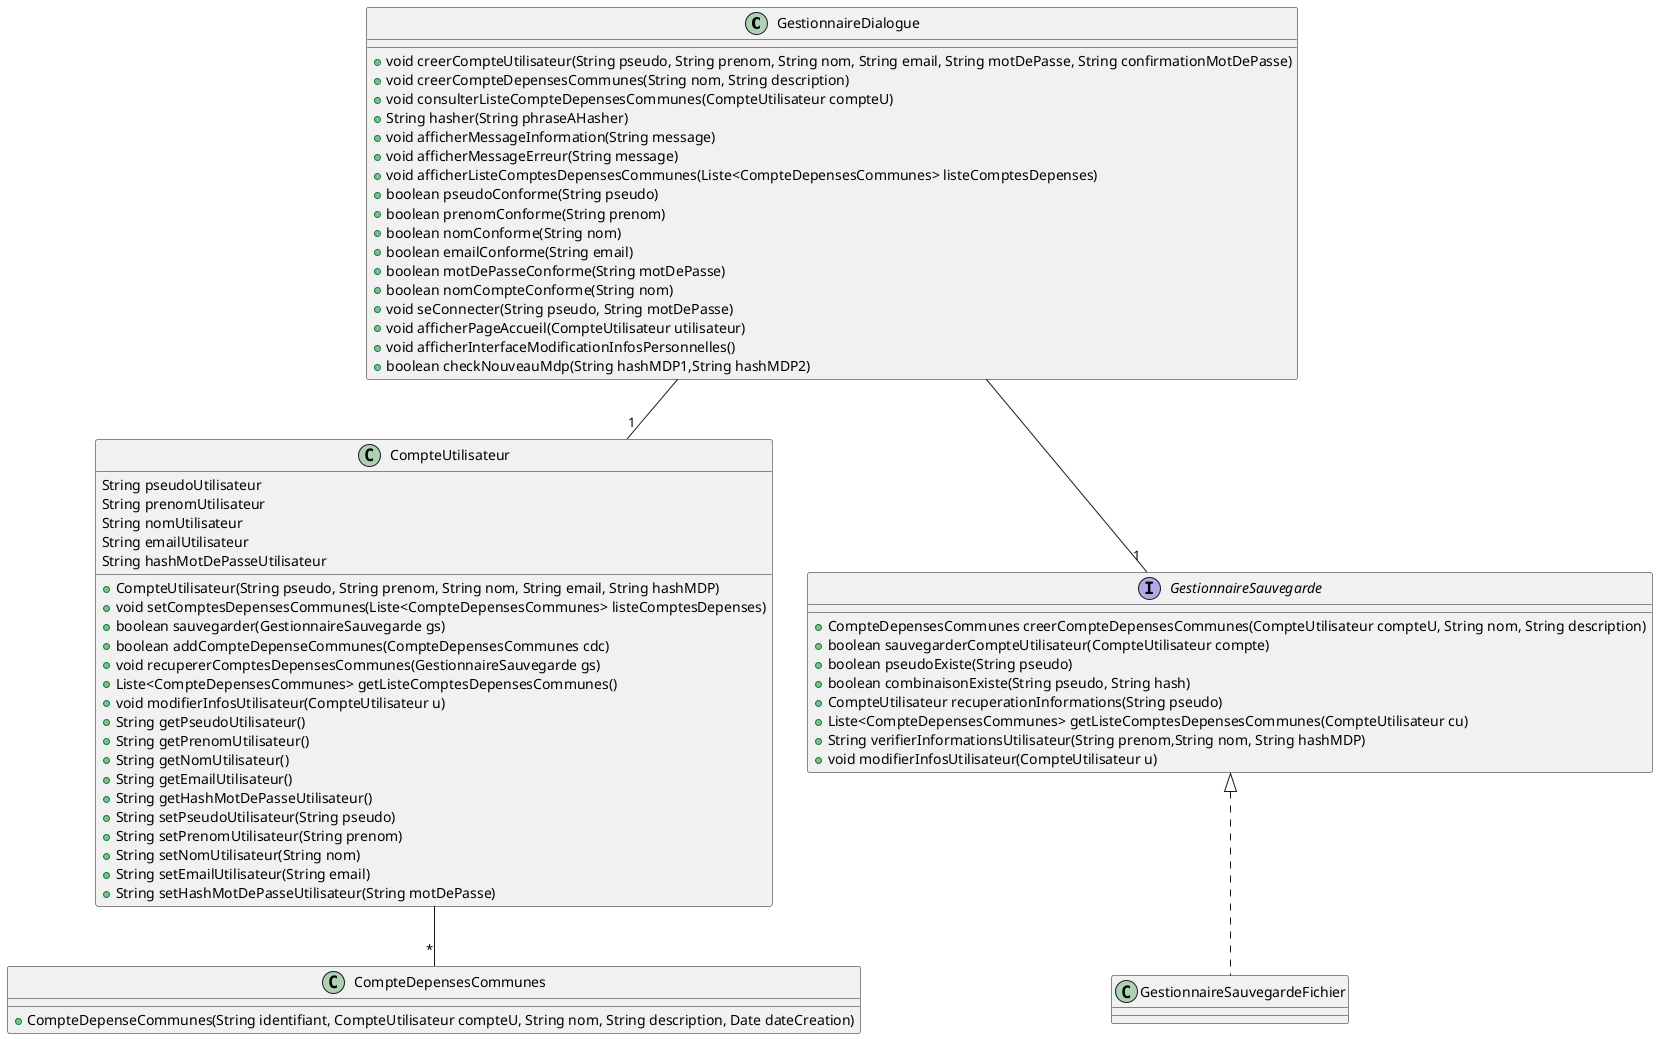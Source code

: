 @startuml Classes

	class GestionnaireDialogue {
		+void creerCompteUtilisateur(String pseudo, String prenom, String nom, String email, String motDePasse, String confirmationMotDePasse)
		+void creerCompteDepensesCommunes(String nom, String description)
		+void consulterListeCompteDepensesCommunes(CompteUtilisateur compteU)
		+String hasher(String phraseAHasher)
		+void afficherMessageInformation(String message)
		+void afficherMessageErreur(String message)
		+void afficherListeComptesDepensesCommunes(Liste<CompteDepensesCommunes> listeComptesDepenses)
		+boolean pseudoConforme(String pseudo)
		+boolean prenomConforme(String prenom)
		+boolean nomConforme(String nom)
		+boolean emailConforme(String email)
		+boolean motDePasseConforme(String motDePasse)
		+boolean nomCompteConforme(String nom)
		+void seConnecter(String pseudo, String motDePasse)
		+void afficherPageAccueil(CompteUtilisateur utilisateur)
		+void afficherInterfaceModificationInfosPersonnelles()
		+boolean checkNouveauMdp(String hashMDP1,String hashMDP2)
	}
	GestionnaireDialogue --"1" CompteUtilisateur
	GestionnaireDialogue --"1" GestionnaireSauvegarde

	interface GestionnaireSauvegarde {
		+CompteDepensesCommunes creerCompteDepensesCommunes(CompteUtilisateur compteU, String nom, String description)
		+boolean sauvegarderCompteUtilisateur(CompteUtilisateur compte)
		+boolean pseudoExiste(String pseudo)
		+boolean combinaisonExiste(String pseudo, String hash)
		+CompteUtilisateur recuperationInformations(String pseudo)
		+Liste<CompteDepensesCommunes> getListeComptesDepensesCommunes(CompteUtilisateur cu)
		+String verifierInformationsUtilisateur(String prenom,String nom, String hashMDP)
		+void modifierInfosUtilisateur(CompteUtilisateur u)
	}

	class GestionnaireSauvegardeFichier implements GestionnaireSauvegarde {

	}
	class CompteUtilisateur {
		String pseudoUtilisateur
		String prenomUtilisateur
		String nomUtilisateur
		String emailUtilisateur
		String hashMotDePasseUtilisateur
		+CompteUtilisateur(String pseudo, String prenom, String nom, String email, String hashMDP)
		+void setComptesDepensesCommunes(Liste<CompteDepensesCommunes> listeComptesDepenses)
		+boolean sauvegarder(GestionnaireSauvegarde gs)
		+boolean addCompteDepenseCommunes(CompteDepensesCommunes cdc)
		+void recupererComptesDepensesCommunes(GestionnaireSauvegarde gs)
		+Liste<CompteDepensesCommunes> getListeComptesDepensesCommunes()
		+void modifierInfosUtilisateur(CompteUtilisateur u)
		+String getPseudoUtilisateur()
		+String getPrenomUtilisateur()
		+String getNomUtilisateur()
		+String getEmailUtilisateur()
		+String getHashMotDePasseUtilisateur()
		+String setPseudoUtilisateur(String pseudo)
		+String setPrenomUtilisateur(String prenom)
		+String setNomUtilisateur(String nom)
		+String setEmailUtilisateur(String email)
		+String setHashMotDePasseUtilisateur(String motDePasse)
	}
	CompteUtilisateur --"*" CompteDepensesCommunes
	class CompteDepensesCommunes {
		+CompteDepenseCommunes(String identifiant, CompteUtilisateur compteU, String nom, String description, Date dateCreation)
	}

@enduml